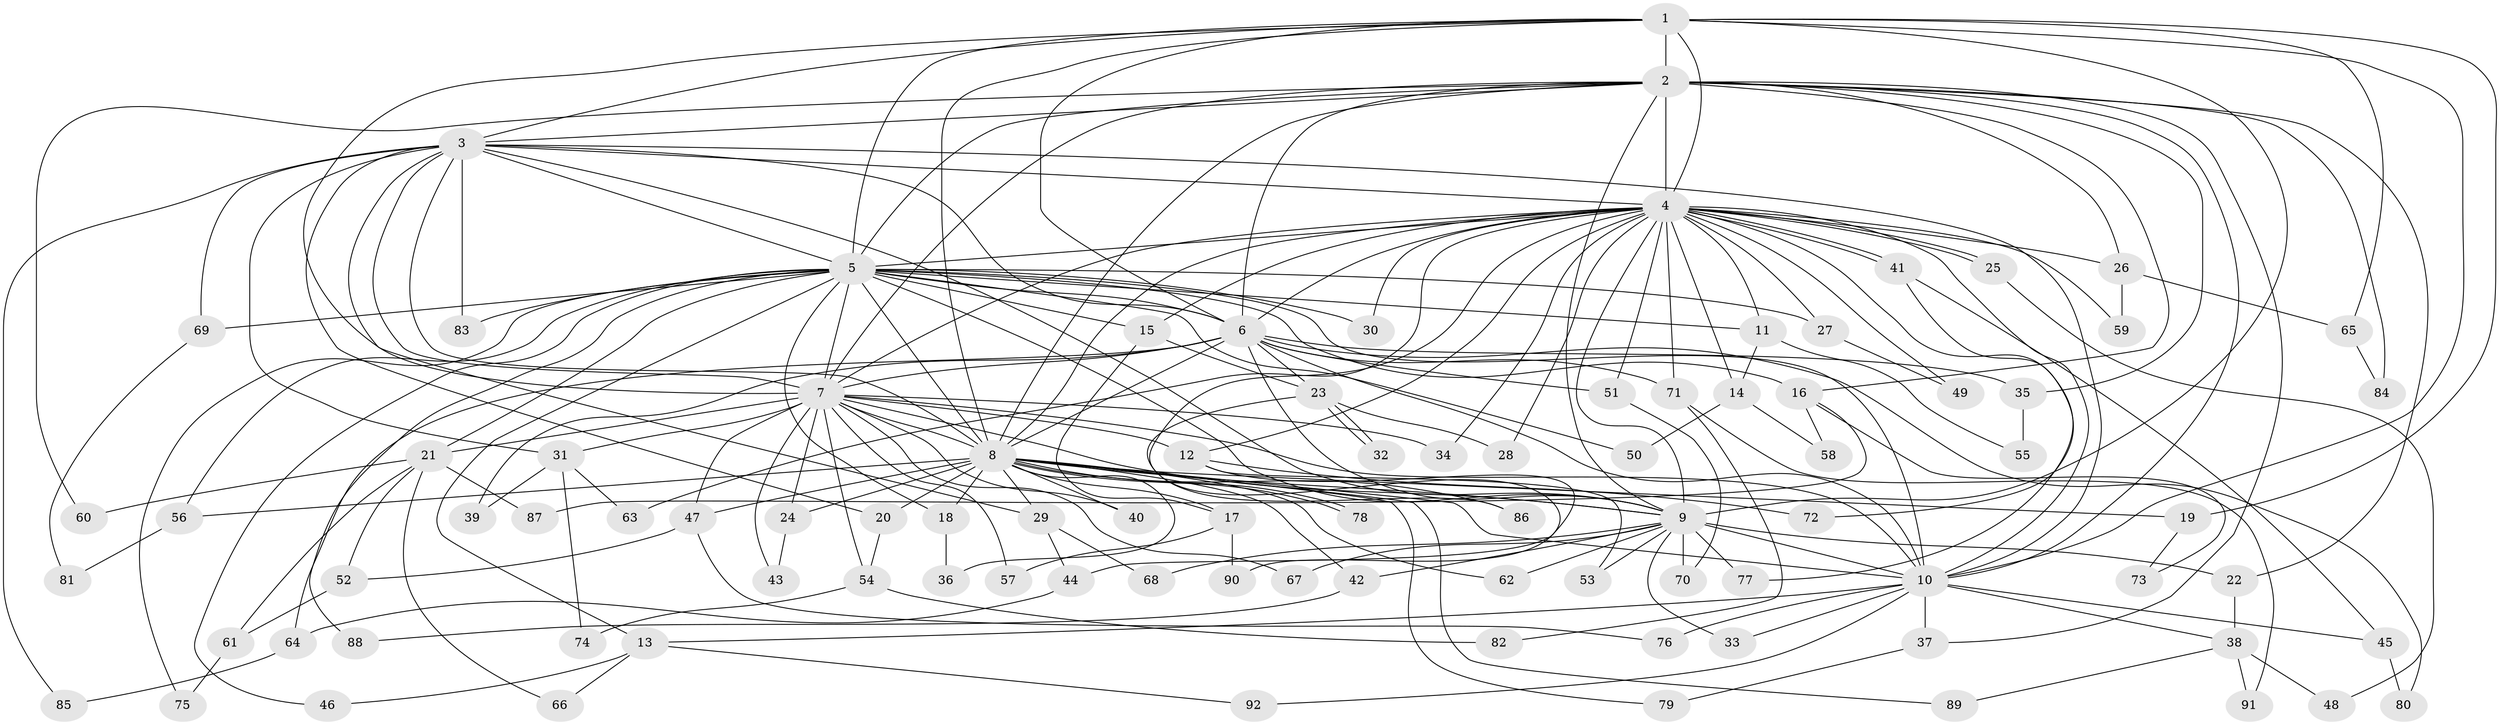 // Generated by graph-tools (version 1.1) at 2025/35/03/09/25 02:35:08]
// undirected, 92 vertices, 209 edges
graph export_dot {
graph [start="1"]
  node [color=gray90,style=filled];
  1;
  2;
  3;
  4;
  5;
  6;
  7;
  8;
  9;
  10;
  11;
  12;
  13;
  14;
  15;
  16;
  17;
  18;
  19;
  20;
  21;
  22;
  23;
  24;
  25;
  26;
  27;
  28;
  29;
  30;
  31;
  32;
  33;
  34;
  35;
  36;
  37;
  38;
  39;
  40;
  41;
  42;
  43;
  44;
  45;
  46;
  47;
  48;
  49;
  50;
  51;
  52;
  53;
  54;
  55;
  56;
  57;
  58;
  59;
  60;
  61;
  62;
  63;
  64;
  65;
  66;
  67;
  68;
  69;
  70;
  71;
  72;
  73;
  74;
  75;
  76;
  77;
  78;
  79;
  80;
  81;
  82;
  83;
  84;
  85;
  86;
  87;
  88;
  89;
  90;
  91;
  92;
  1 -- 2;
  1 -- 3;
  1 -- 4;
  1 -- 5;
  1 -- 6;
  1 -- 7;
  1 -- 8;
  1 -- 9;
  1 -- 10;
  1 -- 19;
  1 -- 65;
  2 -- 3;
  2 -- 4;
  2 -- 5;
  2 -- 6;
  2 -- 7;
  2 -- 8;
  2 -- 9;
  2 -- 10;
  2 -- 16;
  2 -- 22;
  2 -- 26;
  2 -- 35;
  2 -- 37;
  2 -- 60;
  2 -- 84;
  3 -- 4;
  3 -- 5;
  3 -- 6;
  3 -- 7;
  3 -- 8;
  3 -- 9;
  3 -- 10;
  3 -- 20;
  3 -- 29;
  3 -- 31;
  3 -- 69;
  3 -- 83;
  3 -- 85;
  4 -- 5;
  4 -- 6;
  4 -- 7;
  4 -- 8;
  4 -- 9;
  4 -- 10;
  4 -- 11;
  4 -- 12;
  4 -- 14;
  4 -- 15;
  4 -- 25;
  4 -- 25;
  4 -- 26;
  4 -- 27;
  4 -- 28;
  4 -- 30;
  4 -- 34;
  4 -- 41;
  4 -- 41;
  4 -- 49;
  4 -- 51;
  4 -- 59;
  4 -- 63;
  4 -- 71;
  4 -- 77;
  4 -- 90;
  5 -- 6;
  5 -- 7;
  5 -- 8;
  5 -- 9;
  5 -- 10;
  5 -- 11;
  5 -- 13;
  5 -- 15;
  5 -- 16;
  5 -- 18;
  5 -- 21;
  5 -- 27;
  5 -- 30;
  5 -- 46;
  5 -- 50;
  5 -- 56;
  5 -- 69;
  5 -- 75;
  5 -- 83;
  5 -- 88;
  6 -- 7;
  6 -- 8;
  6 -- 9;
  6 -- 10;
  6 -- 23;
  6 -- 35;
  6 -- 39;
  6 -- 51;
  6 -- 64;
  6 -- 71;
  6 -- 80;
  7 -- 8;
  7 -- 9;
  7 -- 10;
  7 -- 12;
  7 -- 21;
  7 -- 24;
  7 -- 31;
  7 -- 34;
  7 -- 40;
  7 -- 43;
  7 -- 47;
  7 -- 54;
  7 -- 57;
  7 -- 67;
  8 -- 9;
  8 -- 10;
  8 -- 17;
  8 -- 18;
  8 -- 19;
  8 -- 20;
  8 -- 24;
  8 -- 29;
  8 -- 36;
  8 -- 40;
  8 -- 42;
  8 -- 47;
  8 -- 56;
  8 -- 62;
  8 -- 78;
  8 -- 78;
  8 -- 79;
  8 -- 86;
  8 -- 89;
  9 -- 10;
  9 -- 22;
  9 -- 33;
  9 -- 42;
  9 -- 53;
  9 -- 62;
  9 -- 67;
  9 -- 68;
  9 -- 70;
  9 -- 77;
  10 -- 13;
  10 -- 33;
  10 -- 37;
  10 -- 38;
  10 -- 45;
  10 -- 76;
  10 -- 92;
  11 -- 14;
  11 -- 55;
  12 -- 44;
  12 -- 53;
  12 -- 72;
  13 -- 46;
  13 -- 66;
  13 -- 92;
  14 -- 50;
  14 -- 58;
  15 -- 17;
  15 -- 23;
  16 -- 58;
  16 -- 73;
  16 -- 87;
  17 -- 57;
  17 -- 90;
  18 -- 36;
  19 -- 73;
  20 -- 54;
  21 -- 52;
  21 -- 60;
  21 -- 61;
  21 -- 66;
  21 -- 87;
  22 -- 38;
  23 -- 28;
  23 -- 32;
  23 -- 32;
  23 -- 86;
  24 -- 43;
  25 -- 48;
  26 -- 59;
  26 -- 65;
  27 -- 49;
  29 -- 44;
  29 -- 68;
  31 -- 39;
  31 -- 63;
  31 -- 74;
  35 -- 55;
  37 -- 79;
  38 -- 48;
  38 -- 89;
  38 -- 91;
  41 -- 45;
  41 -- 72;
  42 -- 88;
  44 -- 64;
  45 -- 80;
  47 -- 52;
  47 -- 76;
  51 -- 70;
  52 -- 61;
  54 -- 74;
  54 -- 82;
  56 -- 81;
  61 -- 75;
  64 -- 85;
  65 -- 84;
  69 -- 81;
  71 -- 82;
  71 -- 91;
}

